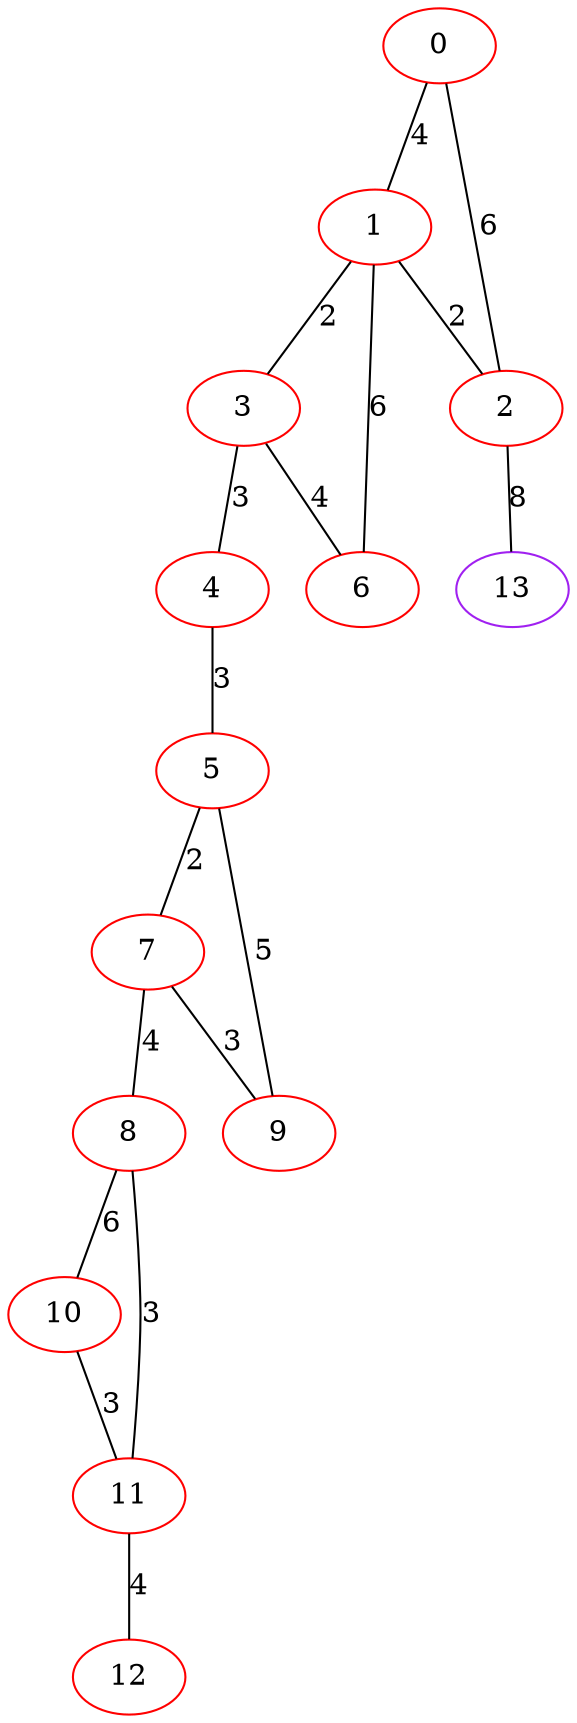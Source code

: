 graph "" {
0 [color=red, weight=1];
1 [color=red, weight=1];
2 [color=red, weight=1];
3 [color=red, weight=1];
4 [color=red, weight=1];
5 [color=red, weight=1];
6 [color=red, weight=1];
7 [color=red, weight=1];
8 [color=red, weight=1];
9 [color=red, weight=1];
10 [color=red, weight=1];
11 [color=red, weight=1];
12 [color=red, weight=1];
13 [color=purple, weight=4];
0 -- 1  [key=0, label=4];
0 -- 2  [key=0, label=6];
1 -- 2  [key=0, label=2];
1 -- 3  [key=0, label=2];
1 -- 6  [key=0, label=6];
2 -- 13  [key=0, label=8];
3 -- 4  [key=0, label=3];
3 -- 6  [key=0, label=4];
4 -- 5  [key=0, label=3];
5 -- 9  [key=0, label=5];
5 -- 7  [key=0, label=2];
7 -- 8  [key=0, label=4];
7 -- 9  [key=0, label=3];
8 -- 10  [key=0, label=6];
8 -- 11  [key=0, label=3];
10 -- 11  [key=0, label=3];
11 -- 12  [key=0, label=4];
}
